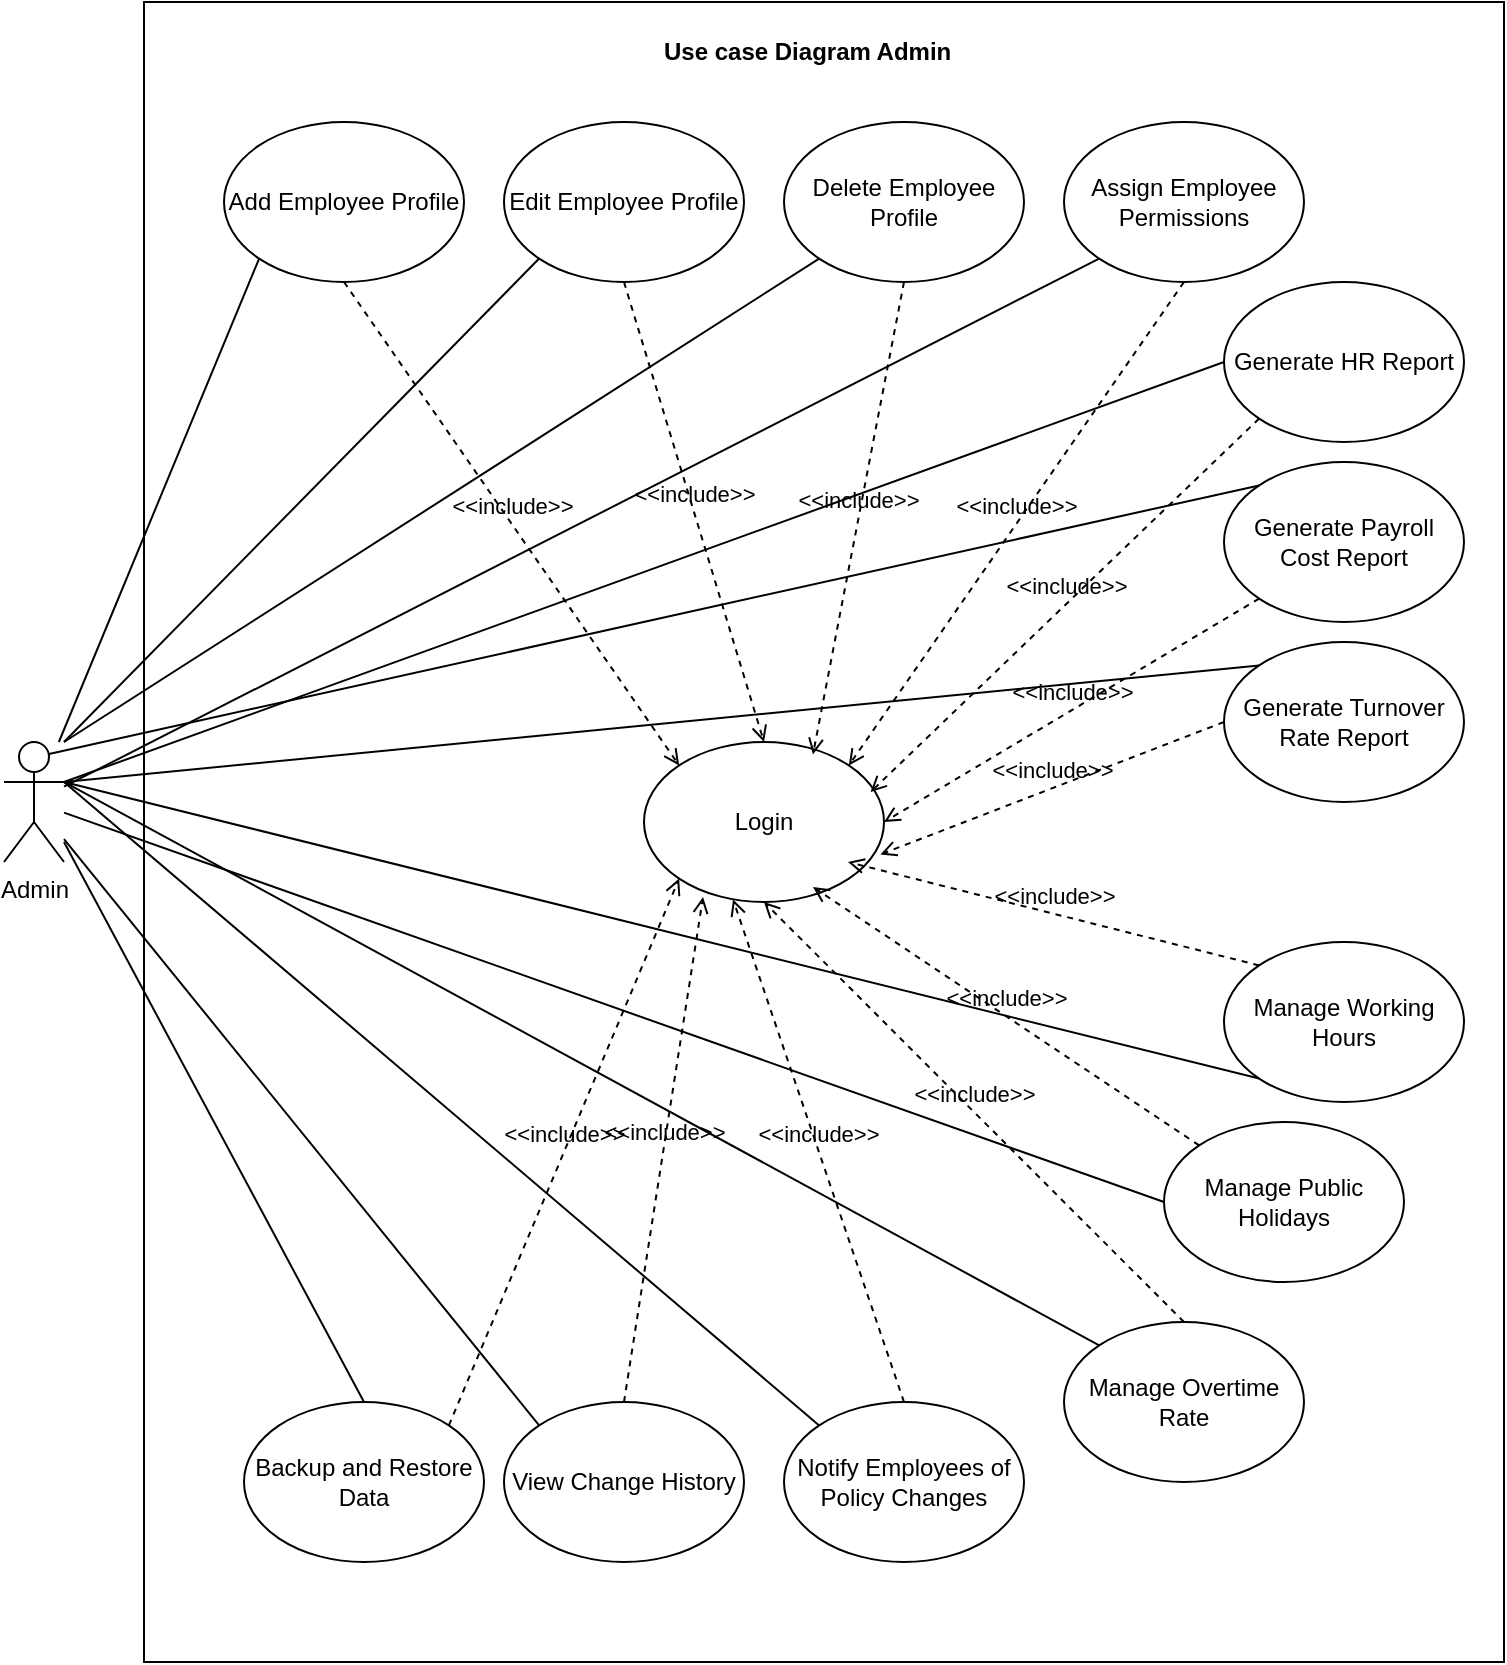 <mxfile version="28.1.1">
  <diagram name="Trang-1" id="TldVgc0QVAQNcJrE_jkY">
    <mxGraphModel dx="1455" dy="2160" grid="1" gridSize="10" guides="1" tooltips="1" connect="1" arrows="1" fold="1" page="1" pageScale="1" pageWidth="827" pageHeight="1169" math="0" shadow="0">
      <root>
        <mxCell id="0" />
        <mxCell id="1" parent="0" />
        <mxCell id="c0JE4tnyjBpBKdoSzGa7-1" value="Admin" style="shape=umlActor;verticalLabelPosition=bottom;verticalAlign=top;html=1;outlineConnect=0;" vertex="1" parent="1">
          <mxGeometry x="10" y="340" width="30" height="60" as="geometry" />
        </mxCell>
        <mxCell id="c0JE4tnyjBpBKdoSzGa7-2" value="" style="rounded=0;whiteSpace=wrap;html=1;" vertex="1" parent="1">
          <mxGeometry x="80" y="-30" width="680" height="830" as="geometry" />
        </mxCell>
        <mxCell id="c0JE4tnyjBpBKdoSzGa7-3" value="Add Employee Profile" style="ellipse;whiteSpace=wrap;html=1;" vertex="1" parent="1">
          <mxGeometry x="120" y="30" width="120" height="80" as="geometry" />
        </mxCell>
        <mxCell id="c0JE4tnyjBpBKdoSzGa7-6" value="Generate Payroll Cost Report" style="ellipse;whiteSpace=wrap;html=1;" vertex="1" parent="1">
          <mxGeometry x="620" y="200" width="120" height="80" as="geometry" />
        </mxCell>
        <mxCell id="c0JE4tnyjBpBKdoSzGa7-8" value="Edit Employee Profile" style="ellipse;whiteSpace=wrap;html=1;" vertex="1" parent="1">
          <mxGeometry x="260" y="30" width="120" height="80" as="geometry" />
        </mxCell>
        <mxCell id="c0JE4tnyjBpBKdoSzGa7-16" value="Notify Employees of Policy Changes" style="ellipse;whiteSpace=wrap;html=1;" vertex="1" parent="1">
          <mxGeometry x="400" y="670" width="120" height="80" as="geometry" />
        </mxCell>
        <mxCell id="c0JE4tnyjBpBKdoSzGa7-17" value="Manage Working Hours" style="ellipse;whiteSpace=wrap;html=1;" vertex="1" parent="1">
          <mxGeometry x="620" y="440" width="120" height="80" as="geometry" />
        </mxCell>
        <mxCell id="c0JE4tnyjBpBKdoSzGa7-18" value="Generate Turnover Rate Report" style="ellipse;whiteSpace=wrap;html=1;" vertex="1" parent="1">
          <mxGeometry x="620" y="290" width="120" height="80" as="geometry" />
        </mxCell>
        <mxCell id="c0JE4tnyjBpBKdoSzGa7-19" value="Generate HR Report" style="ellipse;whiteSpace=wrap;html=1;" vertex="1" parent="1">
          <mxGeometry x="620" y="110" width="120" height="80" as="geometry" />
        </mxCell>
        <mxCell id="c0JE4tnyjBpBKdoSzGa7-22" value="Manage Public Holidays" style="ellipse;whiteSpace=wrap;html=1;" vertex="1" parent="1">
          <mxGeometry x="590" y="530" width="120" height="80" as="geometry" />
        </mxCell>
        <mxCell id="c0JE4tnyjBpBKdoSzGa7-23" value="View Change History" style="ellipse;whiteSpace=wrap;html=1;" vertex="1" parent="1">
          <mxGeometry x="260" y="670" width="120" height="80" as="geometry" />
        </mxCell>
        <mxCell id="c0JE4tnyjBpBKdoSzGa7-24" value="Manage Overtime Rate" style="ellipse;whiteSpace=wrap;html=1;" vertex="1" parent="1">
          <mxGeometry x="540" y="630" width="120" height="80" as="geometry" />
        </mxCell>
        <mxCell id="c0JE4tnyjBpBKdoSzGa7-25" value="Assign Employee Permissions" style="ellipse;whiteSpace=wrap;html=1;" vertex="1" parent="1">
          <mxGeometry x="540" y="30" width="120" height="80" as="geometry" />
        </mxCell>
        <mxCell id="c0JE4tnyjBpBKdoSzGa7-26" value="Delete Employee Profile" style="ellipse;whiteSpace=wrap;html=1;" vertex="1" parent="1">
          <mxGeometry x="400" y="30" width="120" height="80" as="geometry" />
        </mxCell>
        <mxCell id="c0JE4tnyjBpBKdoSzGa7-27" value="Login" style="ellipse;whiteSpace=wrap;html=1;" vertex="1" parent="1">
          <mxGeometry x="330" y="340" width="120" height="80" as="geometry" />
        </mxCell>
        <mxCell id="c0JE4tnyjBpBKdoSzGa7-28" value="Backup and Restore Data" style="ellipse;whiteSpace=wrap;html=1;" vertex="1" parent="1">
          <mxGeometry x="130" y="670" width="120" height="80" as="geometry" />
        </mxCell>
        <mxCell id="c0JE4tnyjBpBKdoSzGa7-29" style="rounded=0;orthogonalLoop=1;jettySize=auto;html=1;entryX=0;entryY=1;entryDx=0;entryDy=0;endArrow=none;endFill=0;" edge="1" parent="1" source="c0JE4tnyjBpBKdoSzGa7-1" target="c0JE4tnyjBpBKdoSzGa7-3">
          <mxGeometry relative="1" as="geometry" />
        </mxCell>
        <mxCell id="c0JE4tnyjBpBKdoSzGa7-31" style="rounded=0;orthogonalLoop=1;jettySize=auto;html=1;endArrow=none;endFill=0;entryX=0;entryY=0;entryDx=0;entryDy=0;" edge="1" parent="1" source="c0JE4tnyjBpBKdoSzGa7-1" target="c0JE4tnyjBpBKdoSzGa7-23">
          <mxGeometry relative="1" as="geometry">
            <mxPoint x="100" y="432" as="sourcePoint" />
            <mxPoint x="201" y="190" as="targetPoint" />
          </mxGeometry>
        </mxCell>
        <mxCell id="c0JE4tnyjBpBKdoSzGa7-32" style="rounded=0;orthogonalLoop=1;jettySize=auto;html=1;entryX=0.5;entryY=0;entryDx=0;entryDy=0;endArrow=none;endFill=0;" edge="1" parent="1" target="c0JE4tnyjBpBKdoSzGa7-28">
          <mxGeometry relative="1" as="geometry">
            <mxPoint x="40" y="390" as="sourcePoint" />
            <mxPoint x="201" y="190" as="targetPoint" />
          </mxGeometry>
        </mxCell>
        <mxCell id="c0JE4tnyjBpBKdoSzGa7-33" style="rounded=0;orthogonalLoop=1;jettySize=auto;html=1;entryX=0;entryY=0.5;entryDx=0;entryDy=0;endArrow=none;endFill=0;" edge="1" parent="1" target="c0JE4tnyjBpBKdoSzGa7-19">
          <mxGeometry relative="1" as="geometry">
            <mxPoint x="40" y="360" as="sourcePoint" />
            <mxPoint x="201" y="190" as="targetPoint" />
          </mxGeometry>
        </mxCell>
        <mxCell id="c0JE4tnyjBpBKdoSzGa7-34" style="rounded=0;orthogonalLoop=1;jettySize=auto;html=1;entryX=0;entryY=1;entryDx=0;entryDy=0;endArrow=none;endFill=0;" edge="1" parent="1" source="c0JE4tnyjBpBKdoSzGa7-1" target="c0JE4tnyjBpBKdoSzGa7-25">
          <mxGeometry relative="1" as="geometry">
            <mxPoint x="100" y="432" as="sourcePoint" />
            <mxPoint x="201" y="190" as="targetPoint" />
          </mxGeometry>
        </mxCell>
        <mxCell id="c0JE4tnyjBpBKdoSzGa7-35" style="rounded=0;orthogonalLoop=1;jettySize=auto;html=1;entryX=0;entryY=1;entryDx=0;entryDy=0;endArrow=none;endFill=0;" edge="1" parent="1" target="c0JE4tnyjBpBKdoSzGa7-26">
          <mxGeometry relative="1" as="geometry">
            <mxPoint x="40" y="340" as="sourcePoint" />
            <mxPoint x="201" y="190" as="targetPoint" />
          </mxGeometry>
        </mxCell>
        <mxCell id="c0JE4tnyjBpBKdoSzGa7-36" style="rounded=0;orthogonalLoop=1;jettySize=auto;html=1;entryX=0;entryY=1;entryDx=0;entryDy=0;endArrow=none;endFill=0;" edge="1" parent="1" target="c0JE4tnyjBpBKdoSzGa7-8">
          <mxGeometry relative="1" as="geometry">
            <mxPoint x="40" y="340" as="sourcePoint" />
            <mxPoint x="201" y="190" as="targetPoint" />
          </mxGeometry>
        </mxCell>
        <mxCell id="c0JE4tnyjBpBKdoSzGa7-37" style="rounded=0;orthogonalLoop=1;jettySize=auto;html=1;entryX=0;entryY=0.5;entryDx=0;entryDy=0;endArrow=none;endFill=0;" edge="1" parent="1" source="c0JE4tnyjBpBKdoSzGa7-1" target="c0JE4tnyjBpBKdoSzGa7-22">
          <mxGeometry relative="1" as="geometry">
            <mxPoint x="110" y="530" as="sourcePoint" />
            <mxPoint x="690" y="330" as="targetPoint" />
          </mxGeometry>
        </mxCell>
        <mxCell id="c0JE4tnyjBpBKdoSzGa7-38" style="rounded=0;orthogonalLoop=1;jettySize=auto;html=1;entryX=0;entryY=0;entryDx=0;entryDy=0;endArrow=none;endFill=0;exitX=0.75;exitY=0.1;exitDx=0;exitDy=0;exitPerimeter=0;" edge="1" parent="1" source="c0JE4tnyjBpBKdoSzGa7-1" target="c0JE4tnyjBpBKdoSzGa7-6">
          <mxGeometry relative="1" as="geometry">
            <mxPoint x="110" y="530" as="sourcePoint" />
            <mxPoint x="690" y="330" as="targetPoint" />
          </mxGeometry>
        </mxCell>
        <mxCell id="c0JE4tnyjBpBKdoSzGa7-39" style="rounded=0;orthogonalLoop=1;jettySize=auto;html=1;entryX=0;entryY=0;entryDx=0;entryDy=0;endArrow=none;endFill=0;exitX=1;exitY=0.333;exitDx=0;exitDy=0;exitPerimeter=0;" edge="1" parent="1" source="c0JE4tnyjBpBKdoSzGa7-1" target="c0JE4tnyjBpBKdoSzGa7-24">
          <mxGeometry relative="1" as="geometry">
            <mxPoint x="110" y="530" as="sourcePoint" />
            <mxPoint x="690" y="330" as="targetPoint" />
          </mxGeometry>
        </mxCell>
        <mxCell id="c0JE4tnyjBpBKdoSzGa7-40" style="rounded=0;orthogonalLoop=1;jettySize=auto;html=1;entryX=0;entryY=0;entryDx=0;entryDy=0;endArrow=none;endFill=0;exitX=1;exitY=0.333;exitDx=0;exitDy=0;exitPerimeter=0;" edge="1" parent="1" source="c0JE4tnyjBpBKdoSzGa7-1" target="c0JE4tnyjBpBKdoSzGa7-16">
          <mxGeometry relative="1" as="geometry">
            <mxPoint x="110" y="530" as="sourcePoint" />
            <mxPoint x="690" y="330" as="targetPoint" />
          </mxGeometry>
        </mxCell>
        <mxCell id="c0JE4tnyjBpBKdoSzGa7-42" style="rounded=0;orthogonalLoop=1;jettySize=auto;html=1;entryX=0;entryY=0;entryDx=0;entryDy=0;endArrow=none;endFill=0;" edge="1" parent="1" target="c0JE4tnyjBpBKdoSzGa7-18">
          <mxGeometry relative="1" as="geometry">
            <mxPoint x="40" y="360" as="sourcePoint" />
            <mxPoint x="805" y="300" as="targetPoint" />
          </mxGeometry>
        </mxCell>
        <mxCell id="c0JE4tnyjBpBKdoSzGa7-43" style="rounded=0;orthogonalLoop=1;jettySize=auto;html=1;entryX=0;entryY=1;entryDx=0;entryDy=0;endArrow=none;endFill=0;exitX=1;exitY=0.333;exitDx=0;exitDy=0;exitPerimeter=0;" edge="1" parent="1" source="c0JE4tnyjBpBKdoSzGa7-1" target="c0JE4tnyjBpBKdoSzGa7-17">
          <mxGeometry relative="1" as="geometry">
            <mxPoint x="170" y="420" as="sourcePoint" />
            <mxPoint x="720" y="615" as="targetPoint" />
          </mxGeometry>
        </mxCell>
        <mxCell id="c0JE4tnyjBpBKdoSzGa7-44" value="&amp;lt;&amp;lt;include&amp;gt;&amp;gt;" style="html=1;verticalAlign=bottom;labelBackgroundColor=none;endArrow=open;endFill=0;dashed=1;rounded=0;exitX=0.5;exitY=1;exitDx=0;exitDy=0;entryX=0;entryY=0;entryDx=0;entryDy=0;" edge="1" parent="1" source="c0JE4tnyjBpBKdoSzGa7-3" target="c0JE4tnyjBpBKdoSzGa7-27">
          <mxGeometry width="160" relative="1" as="geometry">
            <mxPoint x="300" y="370" as="sourcePoint" />
            <mxPoint x="460" y="370" as="targetPoint" />
          </mxGeometry>
        </mxCell>
        <mxCell id="c0JE4tnyjBpBKdoSzGa7-45" value="&amp;lt;&amp;lt;include&amp;gt;&amp;gt;" style="html=1;verticalAlign=bottom;labelBackgroundColor=none;endArrow=open;endFill=0;dashed=1;rounded=0;exitX=0.5;exitY=1;exitDx=0;exitDy=0;entryX=0.5;entryY=0;entryDx=0;entryDy=0;" edge="1" parent="1" source="c0JE4tnyjBpBKdoSzGa7-8" target="c0JE4tnyjBpBKdoSzGa7-27">
          <mxGeometry width="160" relative="1" as="geometry">
            <mxPoint x="360" y="320" as="sourcePoint" />
            <mxPoint x="528" y="562" as="targetPoint" />
          </mxGeometry>
        </mxCell>
        <mxCell id="c0JE4tnyjBpBKdoSzGa7-46" value="&amp;lt;&amp;lt;include&amp;gt;&amp;gt;" style="html=1;verticalAlign=bottom;labelBackgroundColor=none;endArrow=open;endFill=0;dashed=1;rounded=0;exitX=0;exitY=0;exitDx=0;exitDy=0;entryX=0.704;entryY=0.906;entryDx=0;entryDy=0;entryPerimeter=0;" edge="1" parent="1" source="c0JE4tnyjBpBKdoSzGa7-22" target="c0JE4tnyjBpBKdoSzGa7-27">
          <mxGeometry width="160" relative="1" as="geometry">
            <mxPoint x="440" y="330" as="sourcePoint" />
            <mxPoint x="608" y="572" as="targetPoint" />
          </mxGeometry>
        </mxCell>
        <mxCell id="c0JE4tnyjBpBKdoSzGa7-47" value="&amp;lt;&amp;lt;include&amp;gt;&amp;gt;" style="html=1;verticalAlign=bottom;labelBackgroundColor=none;endArrow=open;endFill=0;dashed=1;rounded=0;exitX=0;exitY=0;exitDx=0;exitDy=0;" edge="1" parent="1" source="c0JE4tnyjBpBKdoSzGa7-17">
          <mxGeometry width="160" relative="1" as="geometry">
            <mxPoint x="440" y="330" as="sourcePoint" />
            <mxPoint x="432" y="400" as="targetPoint" />
          </mxGeometry>
        </mxCell>
        <mxCell id="c0JE4tnyjBpBKdoSzGa7-48" value="&amp;lt;&amp;lt;include&amp;gt;&amp;gt;" style="html=1;verticalAlign=bottom;labelBackgroundColor=none;endArrow=open;endFill=0;dashed=1;rounded=0;exitX=0;exitY=0.5;exitDx=0;exitDy=0;entryX=0.985;entryY=0.703;entryDx=0;entryDy=0;entryPerimeter=0;" edge="1" parent="1" source="c0JE4tnyjBpBKdoSzGa7-18" target="c0JE4tnyjBpBKdoSzGa7-27">
          <mxGeometry x="0.001" width="160" relative="1" as="geometry">
            <mxPoint x="440" y="330" as="sourcePoint" />
            <mxPoint x="608" y="572" as="targetPoint" />
            <mxPoint as="offset" />
          </mxGeometry>
        </mxCell>
        <mxCell id="c0JE4tnyjBpBKdoSzGa7-49" value="&amp;lt;&amp;lt;include&amp;gt;&amp;gt;" style="html=1;verticalAlign=bottom;labelBackgroundColor=none;endArrow=open;endFill=0;dashed=1;rounded=0;exitX=0;exitY=1;exitDx=0;exitDy=0;entryX=1;entryY=0.5;entryDx=0;entryDy=0;" edge="1" parent="1" source="c0JE4tnyjBpBKdoSzGa7-6" target="c0JE4tnyjBpBKdoSzGa7-27">
          <mxGeometry width="160" relative="1" as="geometry">
            <mxPoint x="440" y="330" as="sourcePoint" />
            <mxPoint x="608" y="572" as="targetPoint" />
          </mxGeometry>
        </mxCell>
        <mxCell id="c0JE4tnyjBpBKdoSzGa7-50" value="&amp;lt;&amp;lt;include&amp;gt;&amp;gt;" style="html=1;verticalAlign=bottom;labelBackgroundColor=none;endArrow=open;endFill=0;dashed=1;rounded=0;exitX=0;exitY=1;exitDx=0;exitDy=0;entryX=0.944;entryY=0.313;entryDx=0;entryDy=0;entryPerimeter=0;" edge="1" parent="1" source="c0JE4tnyjBpBKdoSzGa7-19" target="c0JE4tnyjBpBKdoSzGa7-27">
          <mxGeometry width="160" relative="1" as="geometry">
            <mxPoint x="440" y="330" as="sourcePoint" />
            <mxPoint x="608" y="572" as="targetPoint" />
          </mxGeometry>
        </mxCell>
        <mxCell id="c0JE4tnyjBpBKdoSzGa7-51" value="&amp;lt;&amp;lt;include&amp;gt;&amp;gt;" style="html=1;verticalAlign=bottom;labelBackgroundColor=none;endArrow=open;endFill=0;dashed=1;rounded=0;exitX=0.5;exitY=1;exitDx=0;exitDy=0;entryX=1;entryY=0;entryDx=0;entryDy=0;" edge="1" parent="1" source="c0JE4tnyjBpBKdoSzGa7-25" target="c0JE4tnyjBpBKdoSzGa7-27">
          <mxGeometry width="160" relative="1" as="geometry">
            <mxPoint x="440" y="330" as="sourcePoint" />
            <mxPoint x="608" y="572" as="targetPoint" />
          </mxGeometry>
        </mxCell>
        <mxCell id="c0JE4tnyjBpBKdoSzGa7-52" value="&amp;lt;&amp;lt;include&amp;gt;&amp;gt;" style="html=1;verticalAlign=bottom;labelBackgroundColor=none;endArrow=open;endFill=0;dashed=1;rounded=0;exitX=0.5;exitY=1;exitDx=0;exitDy=0;entryX=0.704;entryY=0.078;entryDx=0;entryDy=0;entryPerimeter=0;" edge="1" parent="1" source="c0JE4tnyjBpBKdoSzGa7-26" target="c0JE4tnyjBpBKdoSzGa7-27">
          <mxGeometry width="160" relative="1" as="geometry">
            <mxPoint x="440" y="330" as="sourcePoint" />
            <mxPoint x="608" y="572" as="targetPoint" />
          </mxGeometry>
        </mxCell>
        <mxCell id="c0JE4tnyjBpBKdoSzGa7-54" value="&amp;lt;&amp;lt;include&amp;gt;&amp;gt;" style="html=1;verticalAlign=bottom;labelBackgroundColor=none;endArrow=open;endFill=0;dashed=1;rounded=0;exitX=1;exitY=0;exitDx=0;exitDy=0;entryX=0;entryY=1;entryDx=0;entryDy=0;" edge="1" parent="1" source="c0JE4tnyjBpBKdoSzGa7-28" target="c0JE4tnyjBpBKdoSzGa7-27">
          <mxGeometry width="160" relative="1" as="geometry">
            <mxPoint x="744" y="630" as="sourcePoint" />
            <mxPoint x="550" y="500" as="targetPoint" />
          </mxGeometry>
        </mxCell>
        <mxCell id="c0JE4tnyjBpBKdoSzGa7-55" value="&amp;lt;&amp;lt;include&amp;gt;&amp;gt;" style="html=1;verticalAlign=bottom;labelBackgroundColor=none;endArrow=open;endFill=0;dashed=1;rounded=0;exitX=0.5;exitY=0;exitDx=0;exitDy=0;entryX=0.246;entryY=0.969;entryDx=0;entryDy=0;entryPerimeter=0;" edge="1" parent="1" source="c0JE4tnyjBpBKdoSzGa7-23" target="c0JE4tnyjBpBKdoSzGa7-27">
          <mxGeometry width="160" relative="1" as="geometry">
            <mxPoint x="744" y="630" as="sourcePoint" />
            <mxPoint x="550" y="500" as="targetPoint" />
          </mxGeometry>
        </mxCell>
        <mxCell id="c0JE4tnyjBpBKdoSzGa7-56" value="&amp;lt;&amp;lt;include&amp;gt;&amp;gt;" style="html=1;verticalAlign=bottom;labelBackgroundColor=none;endArrow=open;endFill=0;dashed=1;rounded=0;exitX=0.5;exitY=0;exitDx=0;exitDy=0;entryX=0.371;entryY=0.984;entryDx=0;entryDy=0;entryPerimeter=0;" edge="1" parent="1" source="c0JE4tnyjBpBKdoSzGa7-16" target="c0JE4tnyjBpBKdoSzGa7-27">
          <mxGeometry width="160" relative="1" as="geometry">
            <mxPoint x="744" y="630" as="sourcePoint" />
            <mxPoint x="550" y="500" as="targetPoint" />
          </mxGeometry>
        </mxCell>
        <mxCell id="c0JE4tnyjBpBKdoSzGa7-57" value="&amp;lt;&amp;lt;include&amp;gt;&amp;gt;" style="html=1;verticalAlign=bottom;labelBackgroundColor=none;endArrow=open;endFill=0;dashed=1;rounded=0;exitX=0.5;exitY=0;exitDx=0;exitDy=0;entryX=0.5;entryY=1;entryDx=0;entryDy=0;" edge="1" parent="1" source="c0JE4tnyjBpBKdoSzGa7-24" target="c0JE4tnyjBpBKdoSzGa7-27">
          <mxGeometry width="160" relative="1" as="geometry">
            <mxPoint x="744" y="630" as="sourcePoint" />
            <mxPoint x="550" y="500" as="targetPoint" />
          </mxGeometry>
        </mxCell>
        <mxCell id="c0JE4tnyjBpBKdoSzGa7-64" value="&lt;b&gt;Use case Diagram Admin&amp;nbsp;&lt;/b&gt;" style="text;html=1;align=center;verticalAlign=middle;whiteSpace=wrap;rounded=0;" vertex="1" parent="1">
          <mxGeometry x="315" y="-20" width="197" height="30" as="geometry" />
        </mxCell>
      </root>
    </mxGraphModel>
  </diagram>
</mxfile>
